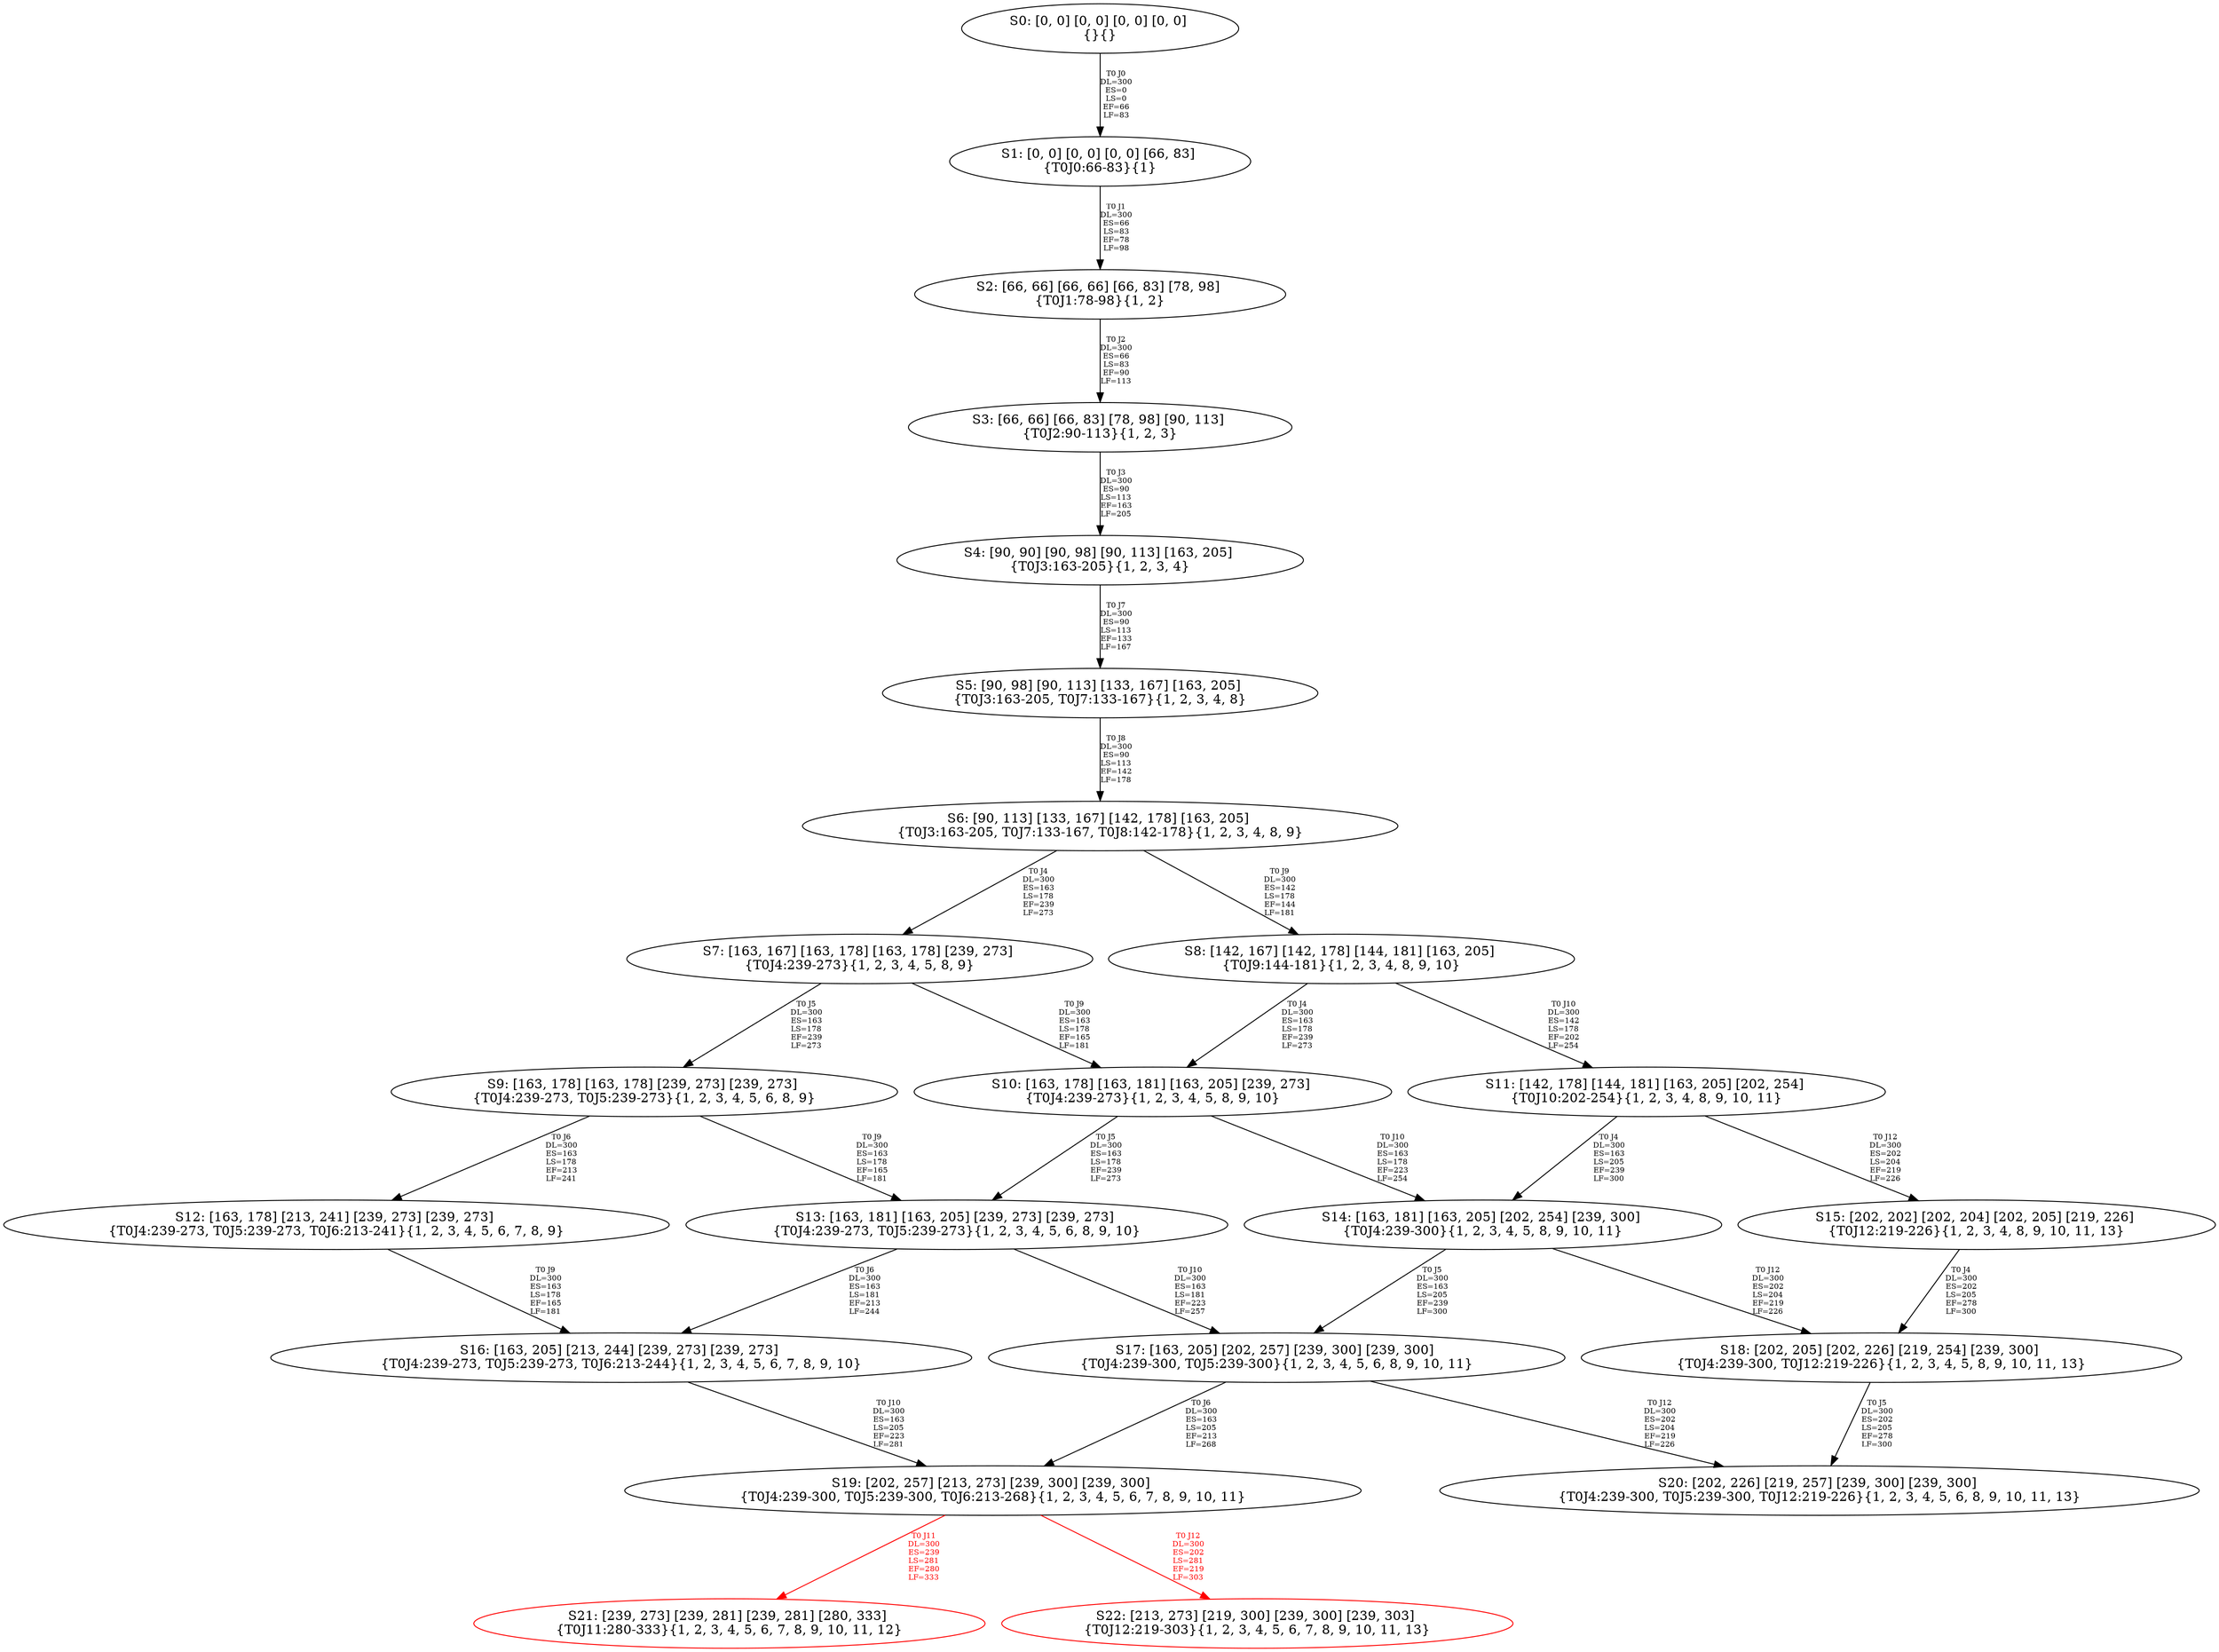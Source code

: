 digraph {
	S0[label="S0: [0, 0] [0, 0] [0, 0] [0, 0] \n{}{}"];
	S1[label="S1: [0, 0] [0, 0] [0, 0] [66, 83] \n{T0J0:66-83}{1}"];
	S2[label="S2: [66, 66] [66, 66] [66, 83] [78, 98] \n{T0J1:78-98}{1, 2}"];
	S3[label="S3: [66, 66] [66, 83] [78, 98] [90, 113] \n{T0J2:90-113}{1, 2, 3}"];
	S4[label="S4: [90, 90] [90, 98] [90, 113] [163, 205] \n{T0J3:163-205}{1, 2, 3, 4}"];
	S5[label="S5: [90, 98] [90, 113] [133, 167] [163, 205] \n{T0J3:163-205, T0J7:133-167}{1, 2, 3, 4, 8}"];
	S6[label="S6: [90, 113] [133, 167] [142, 178] [163, 205] \n{T0J3:163-205, T0J7:133-167, T0J8:142-178}{1, 2, 3, 4, 8, 9}"];
	S7[label="S7: [163, 167] [163, 178] [163, 178] [239, 273] \n{T0J4:239-273}{1, 2, 3, 4, 5, 8, 9}"];
	S8[label="S8: [142, 167] [142, 178] [144, 181] [163, 205] \n{T0J9:144-181}{1, 2, 3, 4, 8, 9, 10}"];
	S9[label="S9: [163, 178] [163, 178] [239, 273] [239, 273] \n{T0J4:239-273, T0J5:239-273}{1, 2, 3, 4, 5, 6, 8, 9}"];
	S10[label="S10: [163, 178] [163, 181] [163, 205] [239, 273] \n{T0J4:239-273}{1, 2, 3, 4, 5, 8, 9, 10}"];
	S11[label="S11: [142, 178] [144, 181] [163, 205] [202, 254] \n{T0J10:202-254}{1, 2, 3, 4, 8, 9, 10, 11}"];
	S12[label="S12: [163, 178] [213, 241] [239, 273] [239, 273] \n{T0J4:239-273, T0J5:239-273, T0J6:213-241}{1, 2, 3, 4, 5, 6, 7, 8, 9}"];
	S13[label="S13: [163, 181] [163, 205] [239, 273] [239, 273] \n{T0J4:239-273, T0J5:239-273}{1, 2, 3, 4, 5, 6, 8, 9, 10}"];
	S14[label="S14: [163, 181] [163, 205] [202, 254] [239, 300] \n{T0J4:239-300}{1, 2, 3, 4, 5, 8, 9, 10, 11}"];
	S15[label="S15: [202, 202] [202, 204] [202, 205] [219, 226] \n{T0J12:219-226}{1, 2, 3, 4, 8, 9, 10, 11, 13}"];
	S16[label="S16: [163, 205] [213, 244] [239, 273] [239, 273] \n{T0J4:239-273, T0J5:239-273, T0J6:213-244}{1, 2, 3, 4, 5, 6, 7, 8, 9, 10}"];
	S17[label="S17: [163, 205] [202, 257] [239, 300] [239, 300] \n{T0J4:239-300, T0J5:239-300}{1, 2, 3, 4, 5, 6, 8, 9, 10, 11}"];
	S18[label="S18: [202, 205] [202, 226] [219, 254] [239, 300] \n{T0J4:239-300, T0J12:219-226}{1, 2, 3, 4, 5, 8, 9, 10, 11, 13}"];
	S19[label="S19: [202, 257] [213, 273] [239, 300] [239, 300] \n{T0J4:239-300, T0J5:239-300, T0J6:213-268}{1, 2, 3, 4, 5, 6, 7, 8, 9, 10, 11}"];
	S20[label="S20: [202, 226] [219, 257] [239, 300] [239, 300] \n{T0J4:239-300, T0J5:239-300, T0J12:219-226}{1, 2, 3, 4, 5, 6, 8, 9, 10, 11, 13}"];
	S21[label="S21: [239, 273] [239, 281] [239, 281] [280, 333] \n{T0J11:280-333}{1, 2, 3, 4, 5, 6, 7, 8, 9, 10, 11, 12}"];
	S22[label="S22: [213, 273] [219, 300] [239, 300] [239, 303] \n{T0J12:219-303}{1, 2, 3, 4, 5, 6, 7, 8, 9, 10, 11, 13}"];
	S0 -> S1[label="T0 J0\nDL=300\nES=0\nLS=0\nEF=66\nLF=83",fontsize=8];
	S1 -> S2[label="T0 J1\nDL=300\nES=66\nLS=83\nEF=78\nLF=98",fontsize=8];
	S2 -> S3[label="T0 J2\nDL=300\nES=66\nLS=83\nEF=90\nLF=113",fontsize=8];
	S3 -> S4[label="T0 J3\nDL=300\nES=90\nLS=113\nEF=163\nLF=205",fontsize=8];
	S4 -> S5[label="T0 J7\nDL=300\nES=90\nLS=113\nEF=133\nLF=167",fontsize=8];
	S5 -> S6[label="T0 J8\nDL=300\nES=90\nLS=113\nEF=142\nLF=178",fontsize=8];
	S6 -> S7[label="T0 J4\nDL=300\nES=163\nLS=178\nEF=239\nLF=273",fontsize=8];
	S6 -> S8[label="T0 J9\nDL=300\nES=142\nLS=178\nEF=144\nLF=181",fontsize=8];
	S7 -> S9[label="T0 J5\nDL=300\nES=163\nLS=178\nEF=239\nLF=273",fontsize=8];
	S7 -> S10[label="T0 J9\nDL=300\nES=163\nLS=178\nEF=165\nLF=181",fontsize=8];
	S8 -> S10[label="T0 J4\nDL=300\nES=163\nLS=178\nEF=239\nLF=273",fontsize=8];
	S8 -> S11[label="T0 J10\nDL=300\nES=142\nLS=178\nEF=202\nLF=254",fontsize=8];
	S9 -> S12[label="T0 J6\nDL=300\nES=163\nLS=178\nEF=213\nLF=241",fontsize=8];
	S9 -> S13[label="T0 J9\nDL=300\nES=163\nLS=178\nEF=165\nLF=181",fontsize=8];
	S10 -> S13[label="T0 J5\nDL=300\nES=163\nLS=178\nEF=239\nLF=273",fontsize=8];
	S10 -> S14[label="T0 J10\nDL=300\nES=163\nLS=178\nEF=223\nLF=254",fontsize=8];
	S11 -> S14[label="T0 J4\nDL=300\nES=163\nLS=205\nEF=239\nLF=300",fontsize=8];
	S11 -> S15[label="T0 J12\nDL=300\nES=202\nLS=204\nEF=219\nLF=226",fontsize=8];
	S12 -> S16[label="T0 J9\nDL=300\nES=163\nLS=178\nEF=165\nLF=181",fontsize=8];
	S13 -> S16[label="T0 J6\nDL=300\nES=163\nLS=181\nEF=213\nLF=244",fontsize=8];
	S13 -> S17[label="T0 J10\nDL=300\nES=163\nLS=181\nEF=223\nLF=257",fontsize=8];
	S14 -> S17[label="T0 J5\nDL=300\nES=163\nLS=205\nEF=239\nLF=300",fontsize=8];
	S14 -> S18[label="T0 J12\nDL=300\nES=202\nLS=204\nEF=219\nLF=226",fontsize=8];
	S15 -> S18[label="T0 J4\nDL=300\nES=202\nLS=205\nEF=278\nLF=300",fontsize=8];
	S16 -> S19[label="T0 J10\nDL=300\nES=163\nLS=205\nEF=223\nLF=281",fontsize=8];
	S17 -> S19[label="T0 J6\nDL=300\nES=163\nLS=205\nEF=213\nLF=268",fontsize=8];
	S17 -> S20[label="T0 J12\nDL=300\nES=202\nLS=204\nEF=219\nLF=226",fontsize=8];
	S18 -> S20[label="T0 J5\nDL=300\nES=202\nLS=205\nEF=278\nLF=300",fontsize=8];
	S19 -> S21[label="T0 J11\nDL=300\nES=239\nLS=281\nEF=280\nLF=333",color=Red,fontcolor=Red,fontsize=8];
S21[color=Red];
	S19 -> S22[label="T0 J12\nDL=300\nES=202\nLS=281\nEF=219\nLF=303",color=Red,fontcolor=Red,fontsize=8];
S22[color=Red];
}

